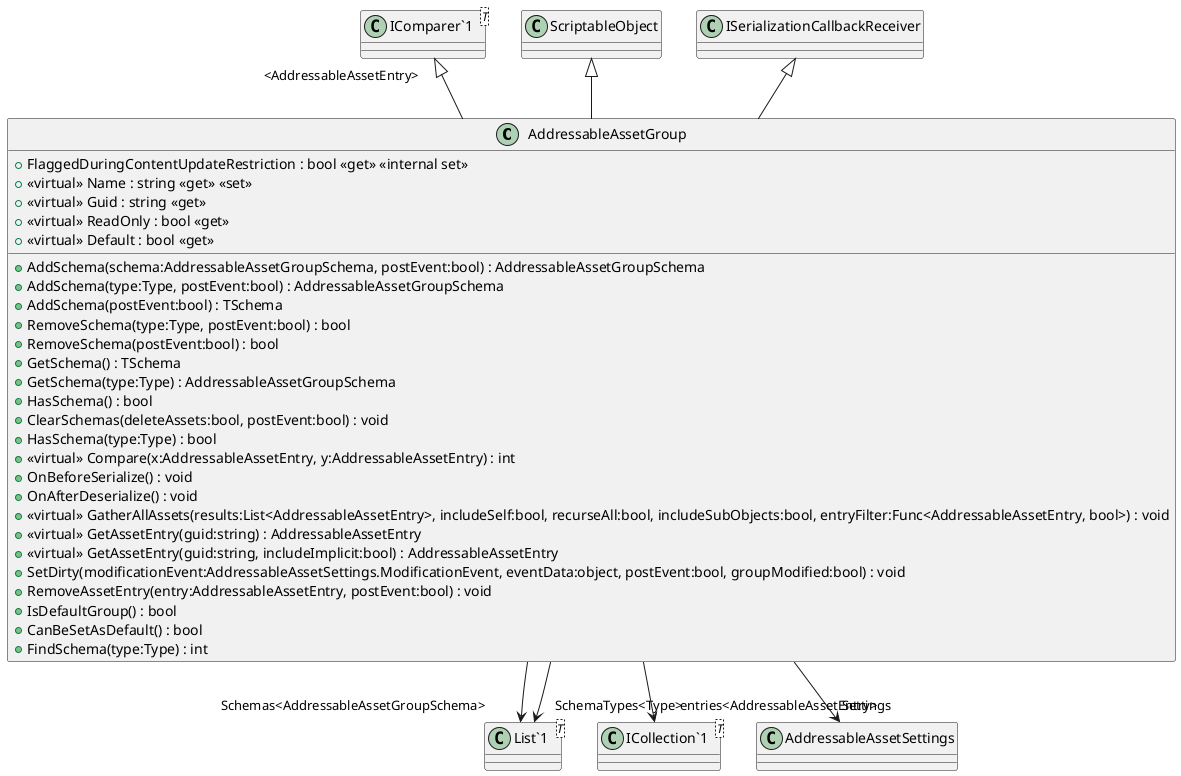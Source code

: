 @startuml
class AddressableAssetGroup {
    + FlaggedDuringContentUpdateRestriction : bool <<get>> <<internal set>>
    + <<virtual>> Name : string <<get>> <<set>>
    + <<virtual>> Guid : string <<get>>
    + AddSchema(schema:AddressableAssetGroupSchema, postEvent:bool) : AddressableAssetGroupSchema
    + AddSchema(type:Type, postEvent:bool) : AddressableAssetGroupSchema
    + AddSchema(postEvent:bool) : TSchema
    + RemoveSchema(type:Type, postEvent:bool) : bool
    + RemoveSchema(postEvent:bool) : bool
    + GetSchema() : TSchema
    + GetSchema(type:Type) : AddressableAssetGroupSchema
    + HasSchema() : bool
    + ClearSchemas(deleteAssets:bool, postEvent:bool) : void
    + HasSchema(type:Type) : bool
    + <<virtual>> ReadOnly : bool <<get>>
    + <<virtual>> Default : bool <<get>>
    + <<virtual>> Compare(x:AddressableAssetEntry, y:AddressableAssetEntry) : int
    + OnBeforeSerialize() : void
    + OnAfterDeserialize() : void
    + <<virtual>> GatherAllAssets(results:List<AddressableAssetEntry>, includeSelf:bool, recurseAll:bool, includeSubObjects:bool, entryFilter:Func<AddressableAssetEntry, bool>) : void
    + <<virtual>> GetAssetEntry(guid:string) : AddressableAssetEntry
    + <<virtual>> GetAssetEntry(guid:string, includeImplicit:bool) : AddressableAssetEntry
    + SetDirty(modificationEvent:AddressableAssetSettings.ModificationEvent, eventData:object, postEvent:bool, groupModified:bool) : void
    + RemoveAssetEntry(entry:AddressableAssetEntry, postEvent:bool) : void
    + IsDefaultGroup() : bool
    + CanBeSetAsDefault() : bool
    + FindSchema(type:Type) : int
}
class "IComparer`1"<T> {
}
class "List`1"<T> {
}
class "ICollection`1"<T> {
}
ScriptableObject <|-- AddressableAssetGroup
"IComparer`1" "<AddressableAssetEntry>" <|-- AddressableAssetGroup
ISerializationCallbackReceiver <|-- AddressableAssetGroup
AddressableAssetGroup --> "Schemas<AddressableAssetGroupSchema>" "List`1"
AddressableAssetGroup --> "SchemaTypes<Type>" "List`1"
AddressableAssetGroup --> "Settings" AddressableAssetSettings
AddressableAssetGroup --> "entries<AddressableAssetEntry>" "ICollection`1"
@enduml

